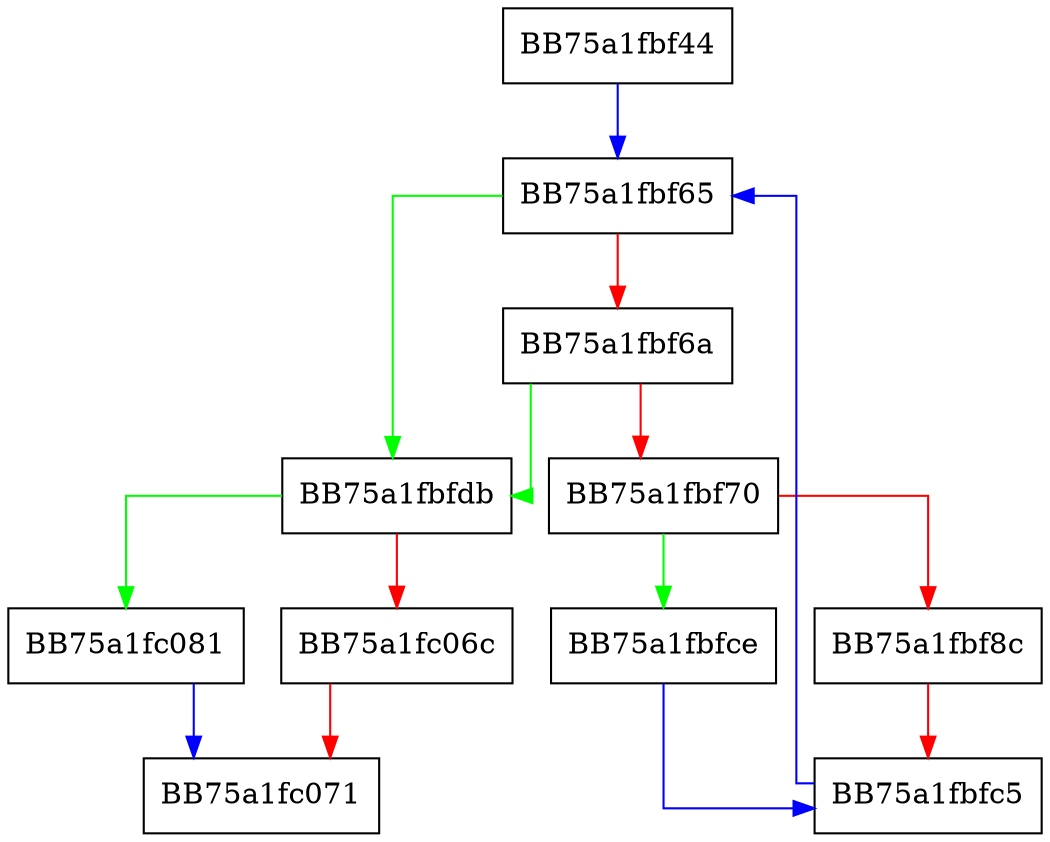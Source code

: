 digraph close_state {
  node [shape="box"];
  graph [splines=ortho];
  BB75a1fbf44 -> BB75a1fbf65 [color="blue"];
  BB75a1fbf65 -> BB75a1fbfdb [color="green"];
  BB75a1fbf65 -> BB75a1fbf6a [color="red"];
  BB75a1fbf6a -> BB75a1fbfdb [color="green"];
  BB75a1fbf6a -> BB75a1fbf70 [color="red"];
  BB75a1fbf70 -> BB75a1fbfce [color="green"];
  BB75a1fbf70 -> BB75a1fbf8c [color="red"];
  BB75a1fbf8c -> BB75a1fbfc5 [color="red"];
  BB75a1fbfc5 -> BB75a1fbf65 [color="blue"];
  BB75a1fbfce -> BB75a1fbfc5 [color="blue"];
  BB75a1fbfdb -> BB75a1fc081 [color="green"];
  BB75a1fbfdb -> BB75a1fc06c [color="red"];
  BB75a1fc06c -> BB75a1fc071 [color="red"];
  BB75a1fc081 -> BB75a1fc071 [color="blue"];
}